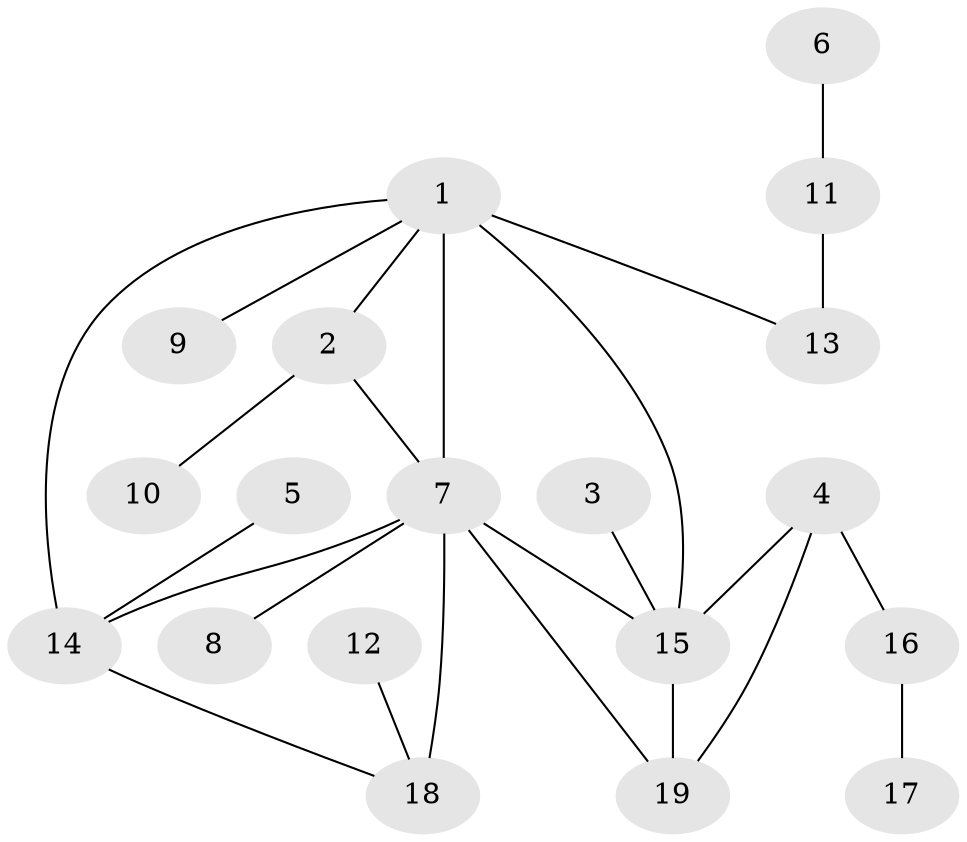 // original degree distribution, {5: 0.06382978723404255, 6: 0.02127659574468085, 4: 0.14893617021276595, 7: 0.0425531914893617, 3: 0.0851063829787234, 1: 0.5319148936170213, 2: 0.10638297872340426}
// Generated by graph-tools (version 1.1) at 2025/37/03/04/25 23:37:48]
// undirected, 19 vertices, 24 edges
graph export_dot {
  node [color=gray90,style=filled];
  1;
  2;
  3;
  4;
  5;
  6;
  7;
  8;
  9;
  10;
  11;
  12;
  13;
  14;
  15;
  16;
  17;
  18;
  19;
  1 -- 2 [weight=1.0];
  1 -- 7 [weight=2.0];
  1 -- 9 [weight=1.0];
  1 -- 13 [weight=1.0];
  1 -- 14 [weight=1.0];
  1 -- 15 [weight=1.0];
  2 -- 7 [weight=1.0];
  2 -- 10 [weight=1.0];
  3 -- 15 [weight=1.0];
  4 -- 15 [weight=1.0];
  4 -- 16 [weight=1.0];
  4 -- 19 [weight=1.0];
  5 -- 14 [weight=1.0];
  6 -- 11 [weight=1.0];
  7 -- 8 [weight=1.0];
  7 -- 14 [weight=2.0];
  7 -- 15 [weight=1.0];
  7 -- 18 [weight=2.0];
  7 -- 19 [weight=1.0];
  11 -- 13 [weight=1.0];
  12 -- 18 [weight=1.0];
  14 -- 18 [weight=1.0];
  15 -- 19 [weight=1.0];
  16 -- 17 [weight=1.0];
}
